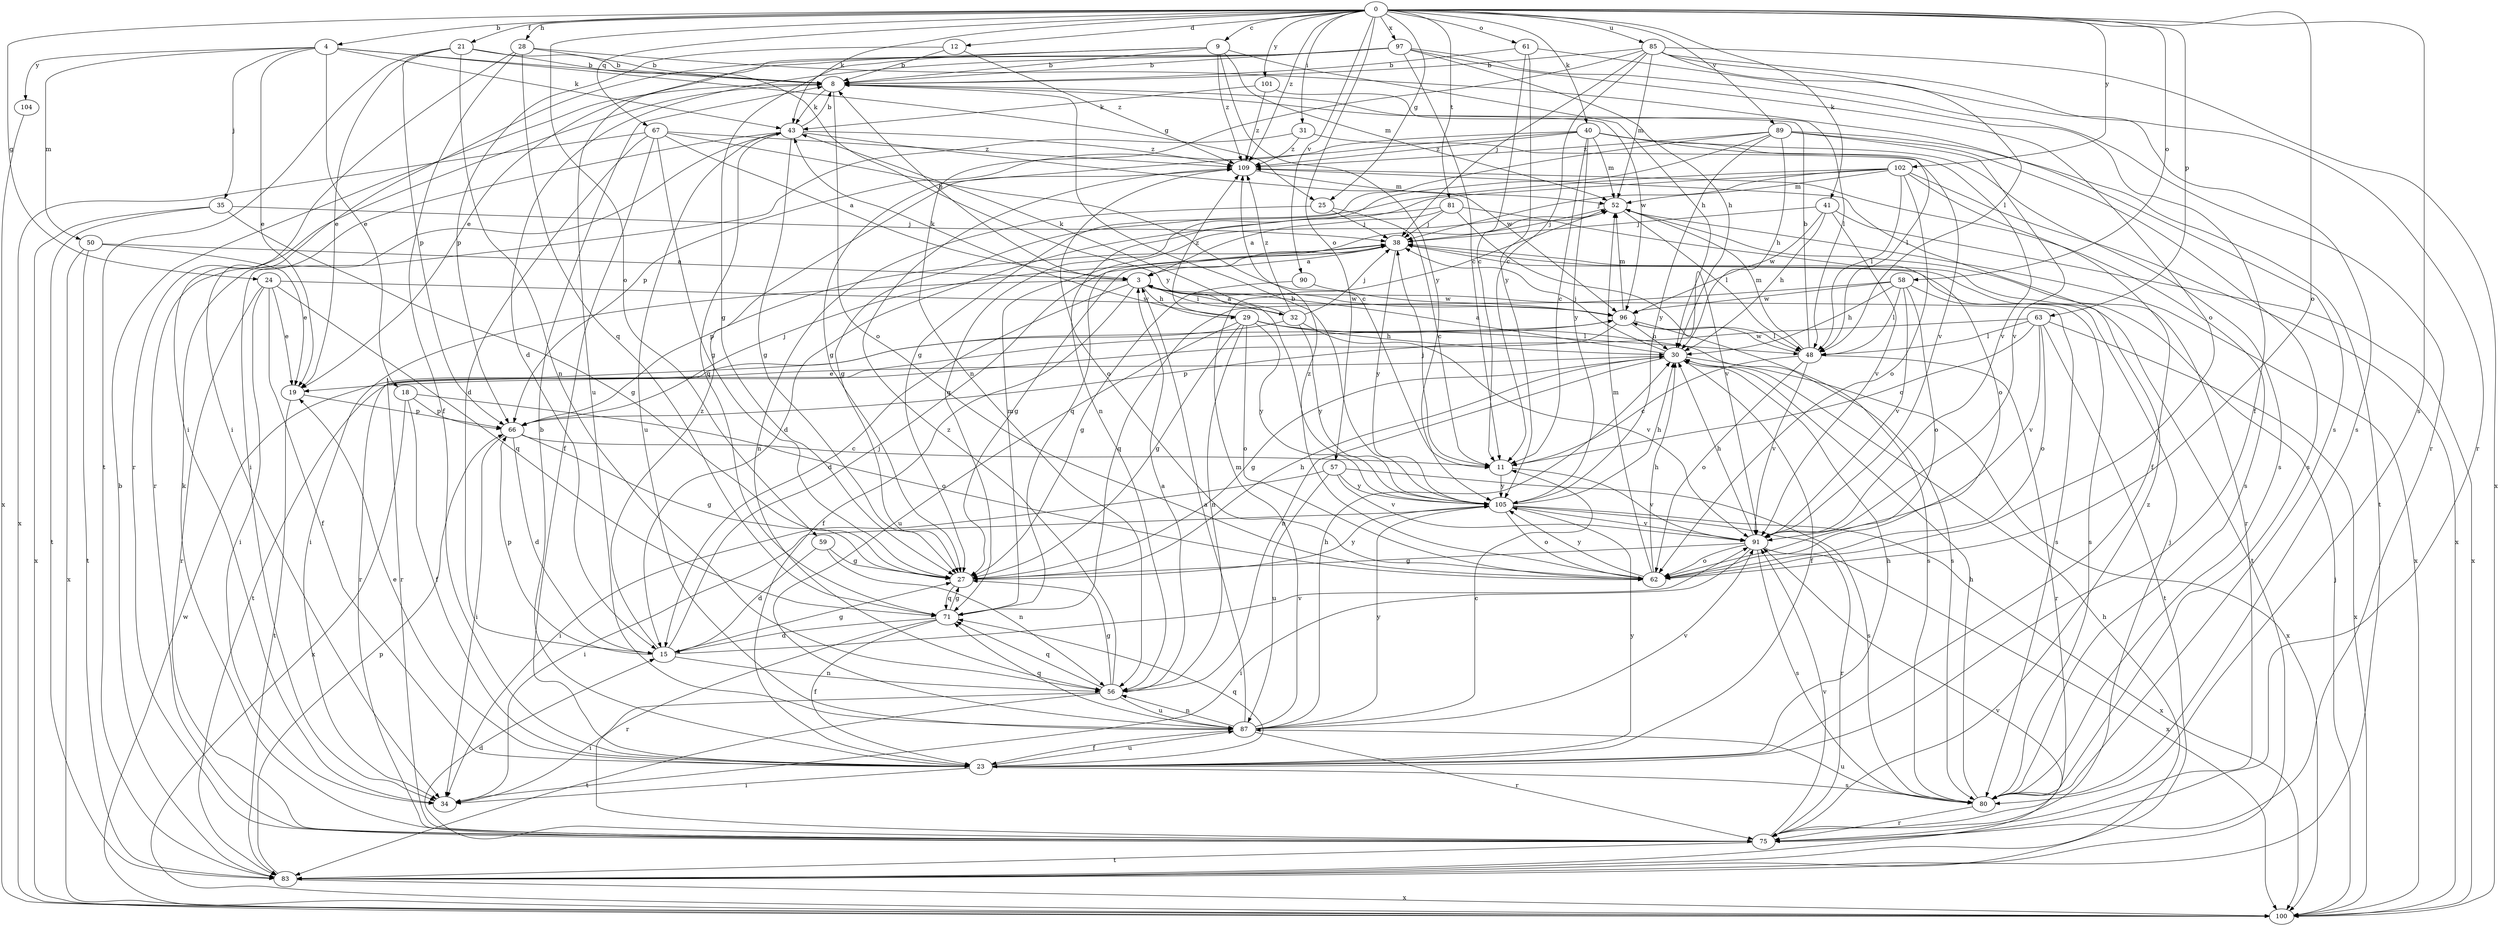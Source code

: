 strict digraph  {
0;
3;
4;
8;
9;
11;
12;
15;
18;
19;
21;
23;
24;
25;
27;
28;
29;
30;
31;
32;
34;
35;
38;
40;
41;
43;
48;
50;
52;
56;
57;
58;
59;
61;
62;
63;
66;
67;
71;
75;
80;
81;
83;
85;
87;
89;
90;
91;
96;
97;
100;
101;
102;
104;
105;
109;
0 -> 4  [label=b];
0 -> 9  [label=c];
0 -> 12  [label=d];
0 -> 21  [label=f];
0 -> 24  [label=g];
0 -> 25  [label=g];
0 -> 28  [label=h];
0 -> 31  [label=i];
0 -> 40  [label=k];
0 -> 41  [label=k];
0 -> 43  [label=k];
0 -> 57  [label=o];
0 -> 58  [label=o];
0 -> 59  [label=o];
0 -> 61  [label=o];
0 -> 62  [label=o];
0 -> 63  [label=p];
0 -> 67  [label=q];
0 -> 80  [label=s];
0 -> 81  [label=t];
0 -> 85  [label=u];
0 -> 89  [label=v];
0 -> 90  [label=v];
0 -> 97  [label=x];
0 -> 101  [label=y];
0 -> 102  [label=y];
0 -> 109  [label=z];
3 -> 8  [label=b];
3 -> 15  [label=d];
3 -> 23  [label=f];
3 -> 29  [label=h];
3 -> 32  [label=i];
3 -> 34  [label=i];
3 -> 80  [label=s];
3 -> 96  [label=w];
4 -> 8  [label=b];
4 -> 18  [label=e];
4 -> 19  [label=e];
4 -> 25  [label=g];
4 -> 35  [label=j];
4 -> 43  [label=k];
4 -> 50  [label=m];
4 -> 104  [label=y];
8 -> 43  [label=k];
8 -> 62  [label=o];
8 -> 75  [label=r];
8 -> 96  [label=w];
9 -> 8  [label=b];
9 -> 27  [label=g];
9 -> 30  [label=h];
9 -> 52  [label=m];
9 -> 87  [label=u];
9 -> 105  [label=y];
9 -> 109  [label=z];
11 -> 38  [label=j];
11 -> 91  [label=v];
11 -> 105  [label=y];
12 -> 8  [label=b];
12 -> 66  [label=p];
12 -> 109  [label=z];
15 -> 27  [label=g];
15 -> 38  [label=j];
15 -> 56  [label=n];
15 -> 66  [label=p];
15 -> 91  [label=v];
15 -> 109  [label=z];
18 -> 23  [label=f];
18 -> 62  [label=o];
18 -> 66  [label=p];
18 -> 100  [label=x];
19 -> 66  [label=p];
19 -> 83  [label=t];
21 -> 8  [label=b];
21 -> 19  [label=e];
21 -> 56  [label=n];
21 -> 66  [label=p];
21 -> 83  [label=t];
21 -> 105  [label=y];
23 -> 8  [label=b];
23 -> 19  [label=e];
23 -> 30  [label=h];
23 -> 34  [label=i];
23 -> 71  [label=q];
23 -> 80  [label=s];
23 -> 87  [label=u];
23 -> 105  [label=y];
24 -> 19  [label=e];
24 -> 23  [label=f];
24 -> 34  [label=i];
24 -> 71  [label=q];
24 -> 75  [label=r];
24 -> 96  [label=w];
25 -> 11  [label=c];
25 -> 38  [label=j];
25 -> 56  [label=n];
27 -> 30  [label=h];
27 -> 71  [label=q];
27 -> 105  [label=y];
28 -> 8  [label=b];
28 -> 23  [label=f];
28 -> 34  [label=i];
28 -> 71  [label=q];
28 -> 80  [label=s];
29 -> 27  [label=g];
29 -> 30  [label=h];
29 -> 43  [label=k];
29 -> 48  [label=l];
29 -> 56  [label=n];
29 -> 62  [label=o];
29 -> 80  [label=s];
29 -> 87  [label=u];
29 -> 105  [label=y];
29 -> 109  [label=z];
30 -> 3  [label=a];
30 -> 19  [label=e];
30 -> 23  [label=f];
30 -> 27  [label=g];
30 -> 38  [label=j];
30 -> 56  [label=n];
30 -> 100  [label=x];
31 -> 34  [label=i];
31 -> 91  [label=v];
31 -> 109  [label=z];
32 -> 3  [label=a];
32 -> 38  [label=j];
32 -> 43  [label=k];
32 -> 75  [label=r];
32 -> 91  [label=v];
32 -> 105  [label=y];
32 -> 109  [label=z];
35 -> 27  [label=g];
35 -> 38  [label=j];
35 -> 83  [label=t];
35 -> 100  [label=x];
38 -> 3  [label=a];
38 -> 27  [label=g];
38 -> 66  [label=p];
38 -> 83  [label=t];
38 -> 105  [label=y];
40 -> 11  [label=c];
40 -> 27  [label=g];
40 -> 48  [label=l];
40 -> 52  [label=m];
40 -> 66  [label=p];
40 -> 80  [label=s];
40 -> 91  [label=v];
40 -> 105  [label=y];
40 -> 109  [label=z];
41 -> 30  [label=h];
41 -> 38  [label=j];
41 -> 91  [label=v];
41 -> 96  [label=w];
41 -> 100  [label=x];
43 -> 8  [label=b];
43 -> 27  [label=g];
43 -> 71  [label=q];
43 -> 75  [label=r];
43 -> 87  [label=u];
43 -> 96  [label=w];
43 -> 109  [label=z];
48 -> 8  [label=b];
48 -> 11  [label=c];
48 -> 52  [label=m];
48 -> 62  [label=o];
48 -> 75  [label=r];
48 -> 91  [label=v];
48 -> 96  [label=w];
50 -> 3  [label=a];
50 -> 19  [label=e];
50 -> 83  [label=t];
50 -> 100  [label=x];
52 -> 38  [label=j];
52 -> 48  [label=l];
52 -> 71  [label=q];
52 -> 75  [label=r];
52 -> 100  [label=x];
56 -> 3  [label=a];
56 -> 27  [label=g];
56 -> 34  [label=i];
56 -> 71  [label=q];
56 -> 83  [label=t];
56 -> 87  [label=u];
56 -> 109  [label=z];
57 -> 34  [label=i];
57 -> 80  [label=s];
57 -> 87  [label=u];
57 -> 91  [label=v];
57 -> 105  [label=y];
58 -> 30  [label=h];
58 -> 48  [label=l];
58 -> 62  [label=o];
58 -> 71  [label=q];
58 -> 80  [label=s];
58 -> 91  [label=v];
58 -> 96  [label=w];
59 -> 15  [label=d];
59 -> 27  [label=g];
59 -> 56  [label=n];
61 -> 8  [label=b];
61 -> 11  [label=c];
61 -> 75  [label=r];
61 -> 105  [label=y];
62 -> 30  [label=h];
62 -> 52  [label=m];
62 -> 105  [label=y];
62 -> 109  [label=z];
63 -> 11  [label=c];
63 -> 48  [label=l];
63 -> 62  [label=o];
63 -> 66  [label=p];
63 -> 83  [label=t];
63 -> 91  [label=v];
63 -> 100  [label=x];
66 -> 11  [label=c];
66 -> 15  [label=d];
66 -> 27  [label=g];
66 -> 34  [label=i];
66 -> 38  [label=j];
67 -> 3  [label=a];
67 -> 11  [label=c];
67 -> 15  [label=d];
67 -> 23  [label=f];
67 -> 27  [label=g];
67 -> 100  [label=x];
67 -> 109  [label=z];
71 -> 15  [label=d];
71 -> 23  [label=f];
71 -> 27  [label=g];
71 -> 52  [label=m];
71 -> 75  [label=r];
75 -> 15  [label=d];
75 -> 38  [label=j];
75 -> 43  [label=k];
75 -> 83  [label=t];
75 -> 91  [label=v];
75 -> 109  [label=z];
80 -> 30  [label=h];
80 -> 75  [label=r];
80 -> 87  [label=u];
81 -> 3  [label=a];
81 -> 15  [label=d];
81 -> 38  [label=j];
81 -> 62  [label=o];
81 -> 91  [label=v];
83 -> 8  [label=b];
83 -> 30  [label=h];
83 -> 66  [label=p];
83 -> 91  [label=v];
83 -> 100  [label=x];
85 -> 8  [label=b];
85 -> 11  [label=c];
85 -> 38  [label=j];
85 -> 48  [label=l];
85 -> 52  [label=m];
85 -> 56  [label=n];
85 -> 75  [label=r];
85 -> 80  [label=s];
85 -> 100  [label=x];
87 -> 3  [label=a];
87 -> 11  [label=c];
87 -> 23  [label=f];
87 -> 30  [label=h];
87 -> 52  [label=m];
87 -> 56  [label=n];
87 -> 71  [label=q];
87 -> 75  [label=r];
87 -> 91  [label=v];
87 -> 105  [label=y];
89 -> 27  [label=g];
89 -> 30  [label=h];
89 -> 56  [label=n];
89 -> 80  [label=s];
89 -> 83  [label=t];
89 -> 91  [label=v];
89 -> 105  [label=y];
89 -> 109  [label=z];
90 -> 27  [label=g];
90 -> 96  [label=w];
91 -> 27  [label=g];
91 -> 30  [label=h];
91 -> 34  [label=i];
91 -> 62  [label=o];
91 -> 80  [label=s];
91 -> 100  [label=x];
96 -> 30  [label=h];
96 -> 48  [label=l];
96 -> 52  [label=m];
96 -> 75  [label=r];
96 -> 80  [label=s];
96 -> 83  [label=t];
97 -> 8  [label=b];
97 -> 11  [label=c];
97 -> 15  [label=d];
97 -> 19  [label=e];
97 -> 23  [label=f];
97 -> 30  [label=h];
97 -> 34  [label=i];
97 -> 62  [label=o];
100 -> 38  [label=j];
100 -> 96  [label=w];
101 -> 43  [label=k];
101 -> 48  [label=l];
101 -> 109  [label=z];
102 -> 23  [label=f];
102 -> 27  [label=g];
102 -> 38  [label=j];
102 -> 48  [label=l];
102 -> 52  [label=m];
102 -> 62  [label=o];
102 -> 71  [label=q];
102 -> 100  [label=x];
104 -> 100  [label=x];
105 -> 8  [label=b];
105 -> 30  [label=h];
105 -> 34  [label=i];
105 -> 62  [label=o];
105 -> 75  [label=r];
105 -> 91  [label=v];
105 -> 100  [label=x];
109 -> 52  [label=m];
109 -> 62  [label=o];
109 -> 80  [label=s];
}
